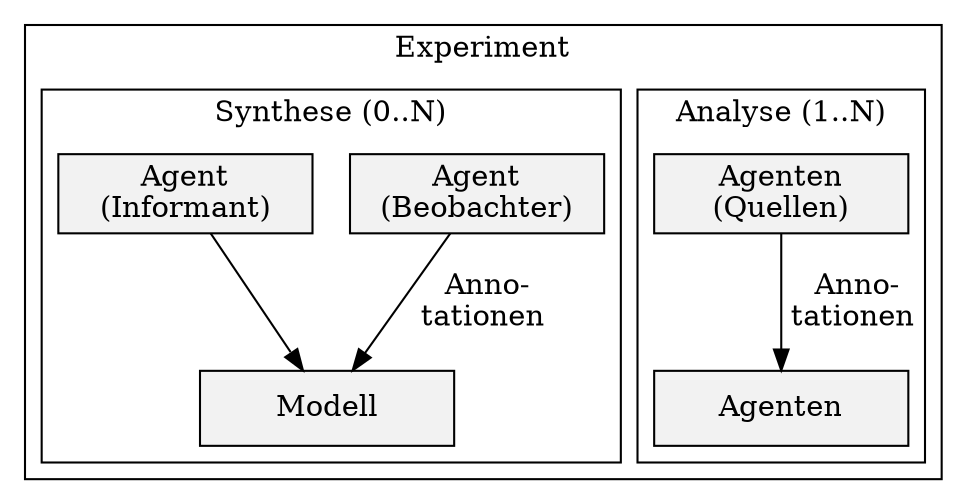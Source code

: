 digraph zusammenhang{
	node[shape=box width=1.7 style=filled fillcolor=gray95]
	
	subgraph cluster_99 {
	label="Experiment"

	subgraph cluster_0{
		label="Analyse (1..N)"
		agenten1[label="Agenten\n(Quellen)"]
		agenten2[label="Agenten"]
		agenten1->agenten2[label=" Anno-\n tationen "]
	}
	
	subgraph cluster_1{
		label="Synthese (0..N)"
		agenten_s1[label="Agent\n(Beobachter)"]
		agenten_s2[label="Agent\n(Informant)"]
		model[label="Modell"]
		agenten_s1->model[label="Anno-\ntationen "]
		agenten_s2->model
	}
	}

}